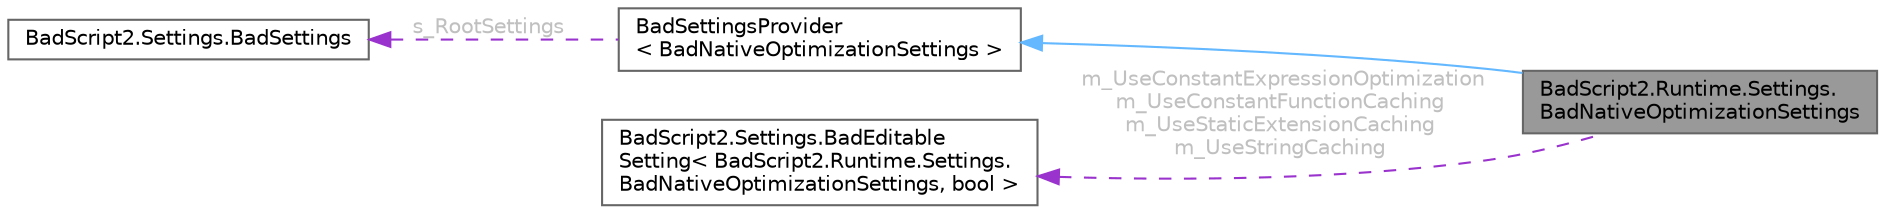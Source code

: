 digraph "BadScript2.Runtime.Settings.BadNativeOptimizationSettings"
{
 // LATEX_PDF_SIZE
  bgcolor="transparent";
  edge [fontname=Helvetica,fontsize=10,labelfontname=Helvetica,labelfontsize=10];
  node [fontname=Helvetica,fontsize=10,shape=box,height=0.2,width=0.4];
  rankdir="LR";
  Node1 [id="Node000001",label="BadScript2.Runtime.Settings.\lBadNativeOptimizationSettings",height=0.2,width=0.4,color="gray40", fillcolor="grey60", style="filled", fontcolor="black",tooltip="Defines Settings for Native Optimizations."];
  Node2 -> Node1 [id="edge1_Node000001_Node000002",dir="back",color="steelblue1",style="solid",tooltip=" "];
  Node2 [id="Node000002",label="BadSettingsProvider\l\< BadNativeOptimizationSettings \>",height=0.2,width=0.4,color="gray40", fillcolor="white", style="filled",URL="$class_bad_script2_1_1_settings_1_1_bad_settings_provider.html",tooltip=" "];
  Node3 -> Node2 [id="edge2_Node000002_Node000003",dir="back",color="darkorchid3",style="dashed",tooltip=" ",label=" s_RootSettings",fontcolor="grey" ];
  Node3 [id="Node000003",label="BadScript2.Settings.BadSettings",height=0.2,width=0.4,color="gray40", fillcolor="white", style="filled",URL="$class_bad_script2_1_1_settings_1_1_bad_settings.html",tooltip="Public Api for the Settings System."];
  Node4 -> Node1 [id="edge3_Node000001_Node000004",dir="back",color="darkorchid3",style="dashed",tooltip=" ",label=" m_UseConstantExpressionOptimization\nm_UseConstantFunctionCaching\nm_UseStaticExtensionCaching\nm_UseStringCaching",fontcolor="grey" ];
  Node4 [id="Node000004",label="BadScript2.Settings.BadEditable\lSetting\< BadScript2.Runtime.Settings.\lBadNativeOptimizationSettings, bool \>",height=0.2,width=0.4,color="gray40", fillcolor="white", style="filled",URL="$class_bad_script2_1_1_settings_1_1_bad_editable_setting.html",tooltip=" "];
}
